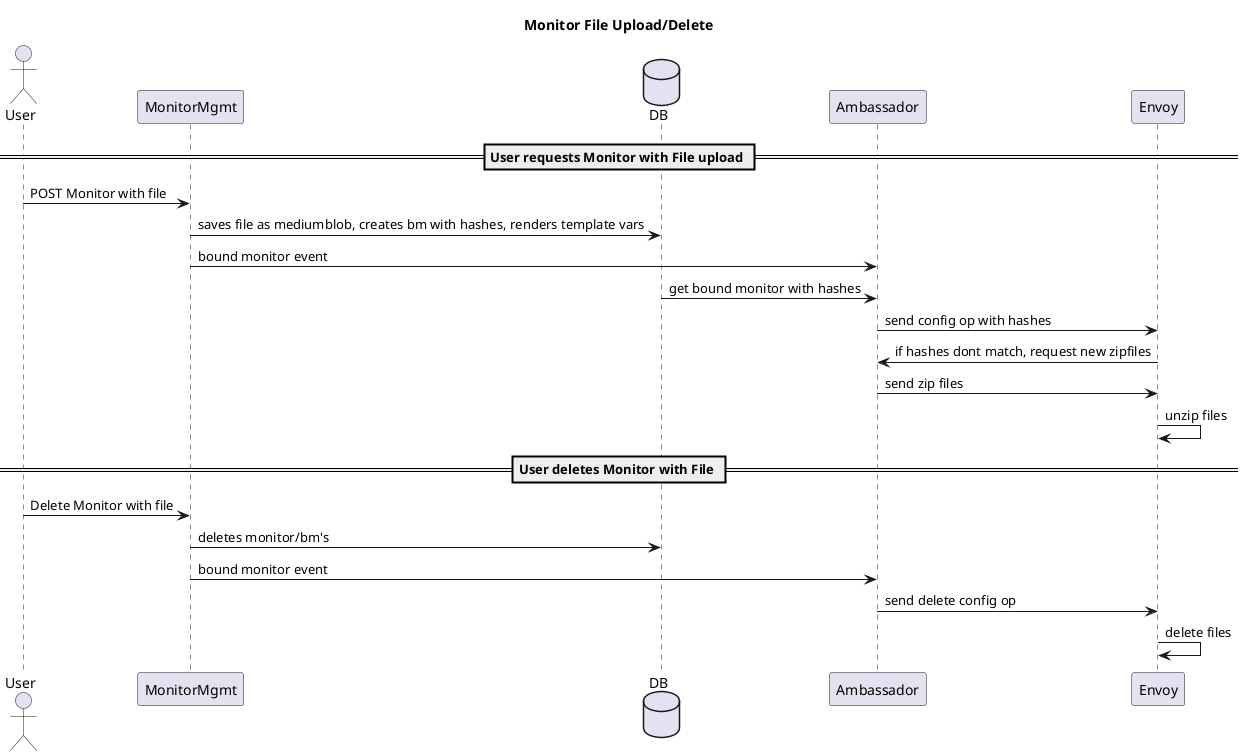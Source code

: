 @startuml

title Monitor File Upload/Delete

actor User
participant MonitorMgmt as MM
database DB
participant Ambassador as Amb
participant Envoy

== User requests Monitor with File upload ==

User -> MM: POST Monitor with file
MM -> DB: saves file as mediumblob, creates bm with hashes, renders template vars
MM -> Amb: bound monitor event
DB -> Amb: get bound monitor with hashes
Amb -> Envoy: send config op with hashes
Envoy -> Amb: if hashes dont match, request new zipfiles
Amb -> Envoy: send zip files
Envoy -> Envoy: unzip files

== User deletes Monitor with File ==

User -> MM: Delete Monitor with file
MM -> DB: deletes monitor/bm's
MM -> Amb: bound monitor event
Amb -> Envoy: send delete config op
Envoy -> Envoy: delete files


@enduml